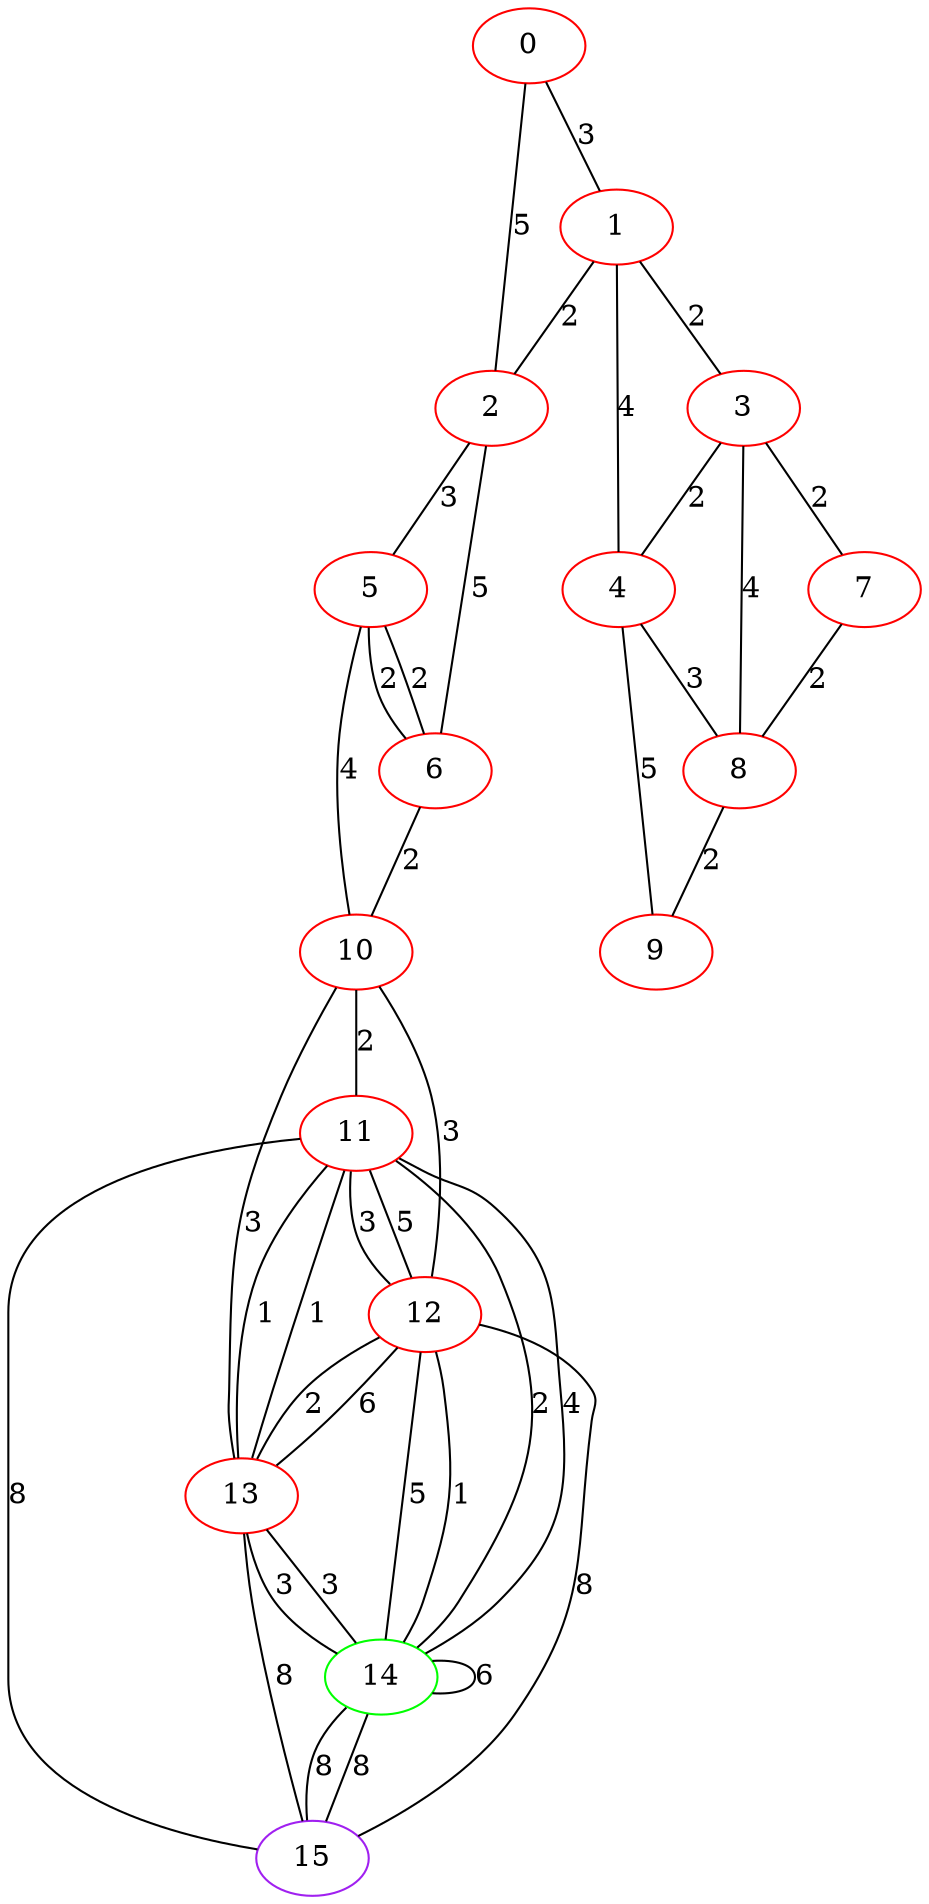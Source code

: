 graph "" {
0 [color=red, weight=1];
1 [color=red, weight=1];
2 [color=red, weight=1];
3 [color=red, weight=1];
4 [color=red, weight=1];
5 [color=red, weight=1];
6 [color=red, weight=1];
7 [color=red, weight=1];
8 [color=red, weight=1];
9 [color=red, weight=1];
10 [color=red, weight=1];
11 [color=red, weight=1];
12 [color=red, weight=1];
13 [color=red, weight=1];
14 [color=green, weight=2];
15 [color=purple, weight=4];
0 -- 1  [key=0, label=3];
0 -- 2  [key=0, label=5];
1 -- 2  [key=0, label=2];
1 -- 3  [key=0, label=2];
1 -- 4  [key=0, label=4];
2 -- 5  [key=0, label=3];
2 -- 6  [key=0, label=5];
3 -- 8  [key=0, label=4];
3 -- 4  [key=0, label=2];
3 -- 7  [key=0, label=2];
4 -- 8  [key=0, label=3];
4 -- 9  [key=0, label=5];
5 -- 10  [key=0, label=4];
5 -- 6  [key=0, label=2];
5 -- 6  [key=1, label=2];
6 -- 10  [key=0, label=2];
7 -- 8  [key=0, label=2];
8 -- 9  [key=0, label=2];
10 -- 11  [key=0, label=2];
10 -- 12  [key=0, label=3];
10 -- 13  [key=0, label=3];
11 -- 12  [key=0, label=5];
11 -- 12  [key=1, label=3];
11 -- 13  [key=0, label=1];
11 -- 13  [key=1, label=1];
11 -- 14  [key=0, label=2];
11 -- 14  [key=1, label=4];
11 -- 15  [key=0, label=8];
12 -- 13  [key=0, label=6];
12 -- 13  [key=1, label=2];
12 -- 14  [key=0, label=5];
12 -- 14  [key=1, label=1];
12 -- 15  [key=0, label=8];
13 -- 14  [key=0, label=3];
13 -- 14  [key=1, label=3];
13 -- 15  [key=0, label=8];
14 -- 14  [key=0, label=6];
14 -- 15  [key=0, label=8];
14 -- 15  [key=1, label=8];
}
